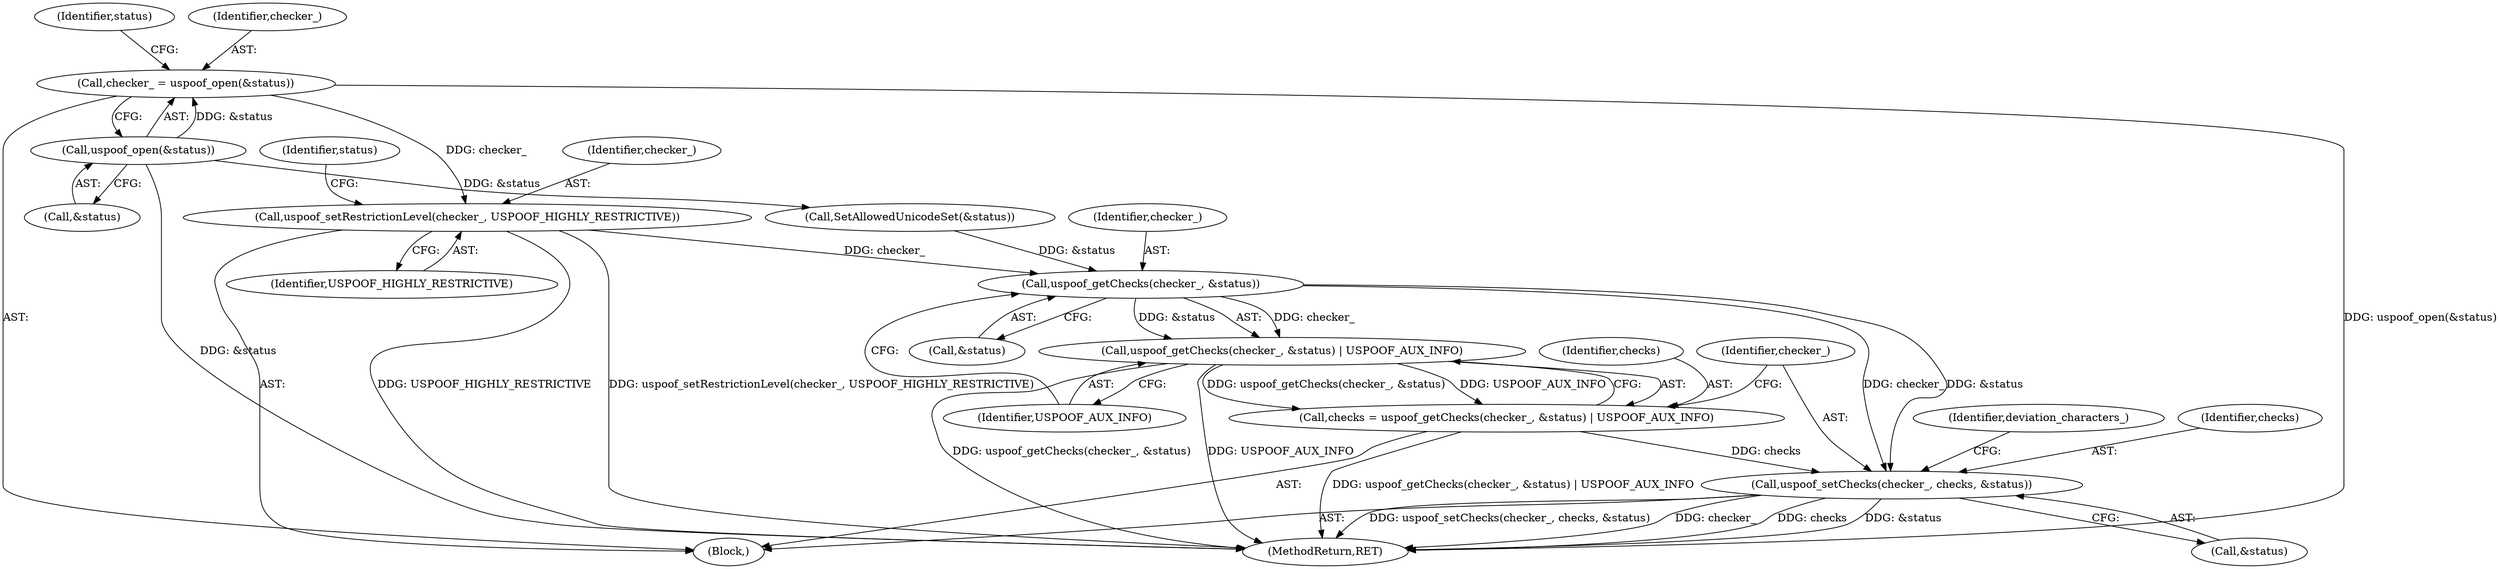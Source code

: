 digraph "0_Chrome_4d666348de3f67d5cb7b5401f0f69f6b9d3719eb@API" {
"1000106" [label="(Call,checker_ = uspoof_open(&status))"];
"1000108" [label="(Call,uspoof_open(&status))"];
"1000119" [label="(Call,uspoof_setRestrictionLevel(checker_, USPOOF_HIGHLY_RESTRICTIVE))"];
"1000129" [label="(Call,uspoof_getChecks(checker_, &status))"];
"1000128" [label="(Call,uspoof_getChecks(checker_, &status) | USPOOF_AUX_INFO)"];
"1000126" [label="(Call,checks = uspoof_getChecks(checker_, &status) | USPOOF_AUX_INFO)"];
"1000134" [label="(Call,uspoof_setChecks(checker_, checks, &status))"];
"1000128" [label="(Call,uspoof_getChecks(checker_, &status) | USPOOF_AUX_INFO)"];
"1000135" [label="(Identifier,checker_)"];
"1000101" [label="(Block,)"];
"1000119" [label="(Call,uspoof_setRestrictionLevel(checker_, USPOOF_HIGHLY_RESTRICTIVE))"];
"1000109" [label="(Call,&status)"];
"1000122" [label="(Call,SetAllowedUnicodeSet(&status))"];
"1000113" [label="(Identifier,status)"];
"1000218" [label="(MethodReturn,RET)"];
"1000120" [label="(Identifier,checker_)"];
"1000108" [label="(Call,uspoof_open(&status))"];
"1000140" [label="(Identifier,deviation_characters_)"];
"1000131" [label="(Call,&status)"];
"1000107" [label="(Identifier,checker_)"];
"1000137" [label="(Call,&status)"];
"1000127" [label="(Identifier,checks)"];
"1000121" [label="(Identifier,USPOOF_HIGHLY_RESTRICTIVE)"];
"1000106" [label="(Call,checker_ = uspoof_open(&status))"];
"1000133" [label="(Identifier,USPOOF_AUX_INFO)"];
"1000130" [label="(Identifier,checker_)"];
"1000124" [label="(Identifier,status)"];
"1000129" [label="(Call,uspoof_getChecks(checker_, &status))"];
"1000126" [label="(Call,checks = uspoof_getChecks(checker_, &status) | USPOOF_AUX_INFO)"];
"1000134" [label="(Call,uspoof_setChecks(checker_, checks, &status))"];
"1000136" [label="(Identifier,checks)"];
"1000106" -> "1000101"  [label="AST: "];
"1000106" -> "1000108"  [label="CFG: "];
"1000107" -> "1000106"  [label="AST: "];
"1000108" -> "1000106"  [label="AST: "];
"1000113" -> "1000106"  [label="CFG: "];
"1000106" -> "1000218"  [label="DDG: uspoof_open(&status)"];
"1000108" -> "1000106"  [label="DDG: &status"];
"1000106" -> "1000119"  [label="DDG: checker_"];
"1000108" -> "1000109"  [label="CFG: "];
"1000109" -> "1000108"  [label="AST: "];
"1000108" -> "1000218"  [label="DDG: &status"];
"1000108" -> "1000122"  [label="DDG: &status"];
"1000119" -> "1000101"  [label="AST: "];
"1000119" -> "1000121"  [label="CFG: "];
"1000120" -> "1000119"  [label="AST: "];
"1000121" -> "1000119"  [label="AST: "];
"1000124" -> "1000119"  [label="CFG: "];
"1000119" -> "1000218"  [label="DDG: USPOOF_HIGHLY_RESTRICTIVE"];
"1000119" -> "1000218"  [label="DDG: uspoof_setRestrictionLevel(checker_, USPOOF_HIGHLY_RESTRICTIVE)"];
"1000119" -> "1000129"  [label="DDG: checker_"];
"1000129" -> "1000128"  [label="AST: "];
"1000129" -> "1000131"  [label="CFG: "];
"1000130" -> "1000129"  [label="AST: "];
"1000131" -> "1000129"  [label="AST: "];
"1000133" -> "1000129"  [label="CFG: "];
"1000129" -> "1000128"  [label="DDG: checker_"];
"1000129" -> "1000128"  [label="DDG: &status"];
"1000122" -> "1000129"  [label="DDG: &status"];
"1000129" -> "1000134"  [label="DDG: checker_"];
"1000129" -> "1000134"  [label="DDG: &status"];
"1000128" -> "1000126"  [label="AST: "];
"1000128" -> "1000133"  [label="CFG: "];
"1000133" -> "1000128"  [label="AST: "];
"1000126" -> "1000128"  [label="CFG: "];
"1000128" -> "1000218"  [label="DDG: uspoof_getChecks(checker_, &status)"];
"1000128" -> "1000218"  [label="DDG: USPOOF_AUX_INFO"];
"1000128" -> "1000126"  [label="DDG: uspoof_getChecks(checker_, &status)"];
"1000128" -> "1000126"  [label="DDG: USPOOF_AUX_INFO"];
"1000126" -> "1000101"  [label="AST: "];
"1000127" -> "1000126"  [label="AST: "];
"1000135" -> "1000126"  [label="CFG: "];
"1000126" -> "1000218"  [label="DDG: uspoof_getChecks(checker_, &status) | USPOOF_AUX_INFO"];
"1000126" -> "1000134"  [label="DDG: checks"];
"1000134" -> "1000101"  [label="AST: "];
"1000134" -> "1000137"  [label="CFG: "];
"1000135" -> "1000134"  [label="AST: "];
"1000136" -> "1000134"  [label="AST: "];
"1000137" -> "1000134"  [label="AST: "];
"1000140" -> "1000134"  [label="CFG: "];
"1000134" -> "1000218"  [label="DDG: uspoof_setChecks(checker_, checks, &status)"];
"1000134" -> "1000218"  [label="DDG: checker_"];
"1000134" -> "1000218"  [label="DDG: checks"];
"1000134" -> "1000218"  [label="DDG: &status"];
}
